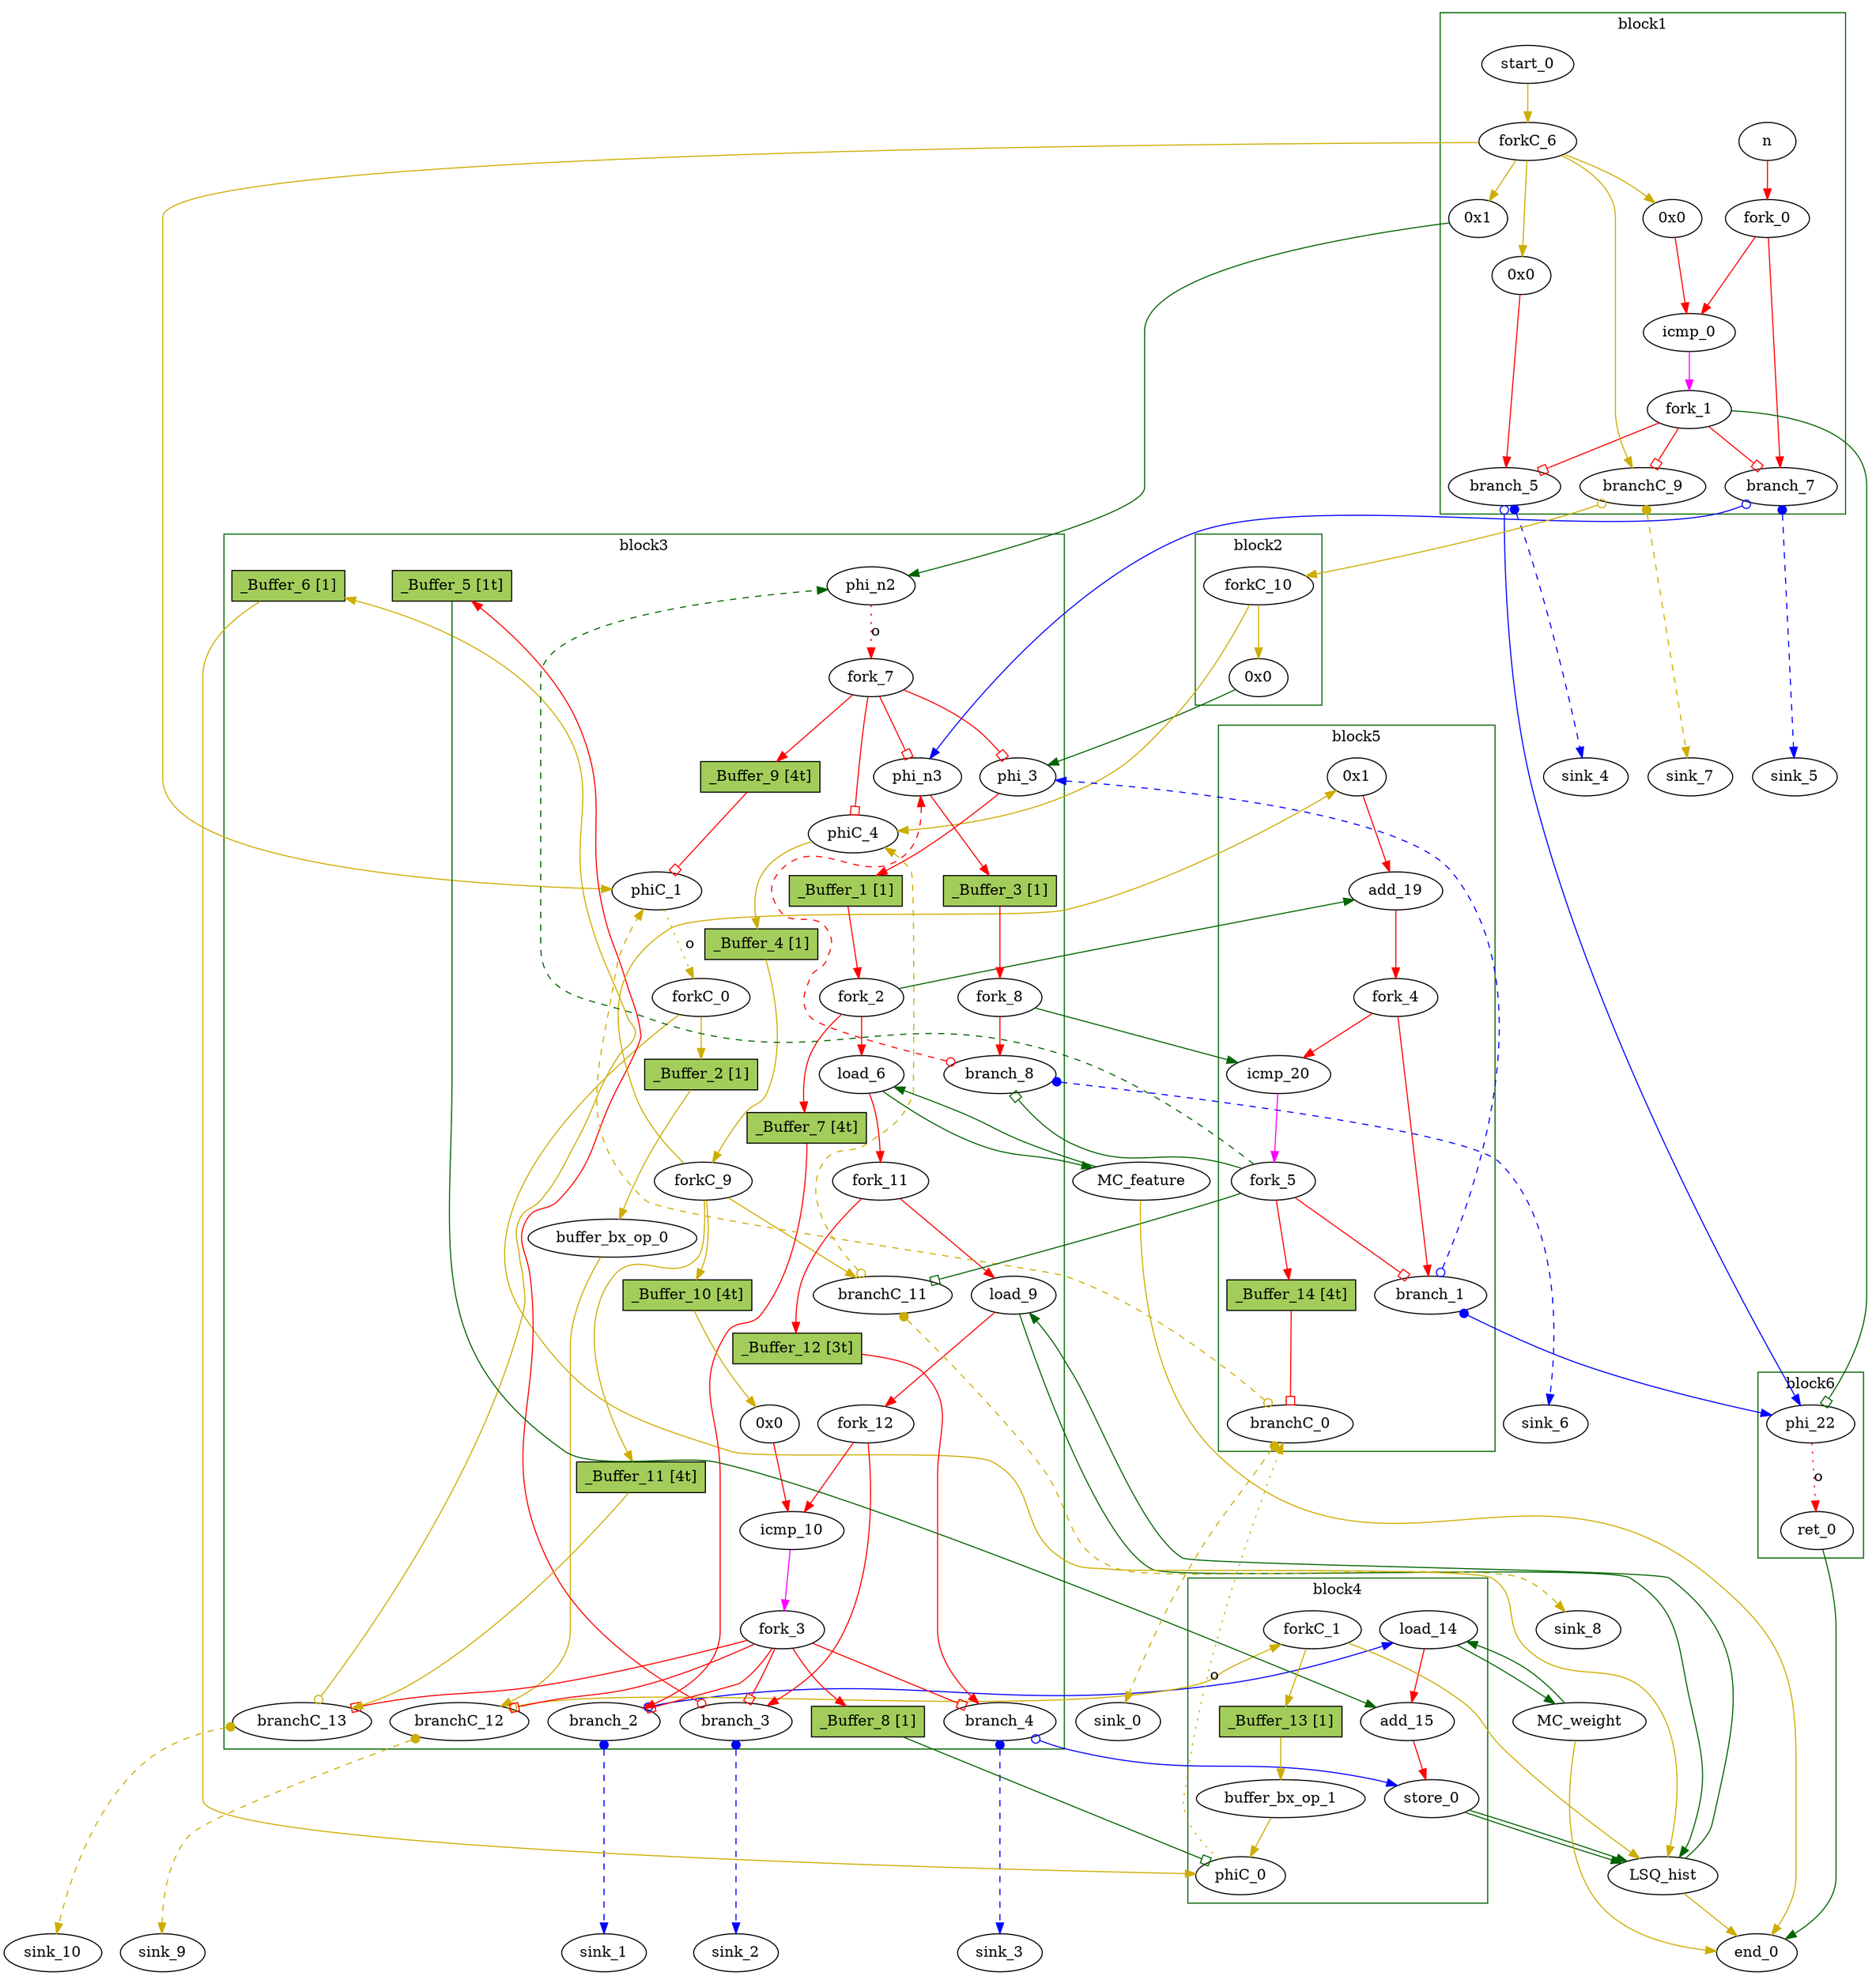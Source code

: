 // Number of blocks: 83
// Number of channels: 136
Digraph G {

  // Blocks
subgraph cluster_1 {
color = "darkgreen"
label = "block1"
  n [type=Entry, in="in1:32", out="out1:32", bbID = 1,  shape=oval];
  cst_0 [type=Constant, in="in1:32", out="out1:32", bbID = 1, value="0x0", label="0x0",  shape=oval];
  icmp_0 [type=Operator, in="in1:32 in2:32", out="out1:1", op = "icmp_sgt_op", delay=1.53, bbID = 1,  shape=oval];
  cst_4 [type=Constant, in="in1:32", out="out1:32", bbID = 1, value="0x0", label="0x0",  shape=oval];
  start_0 [type=Entry, in="in1:0", out="out1:0", bbID = 1,  shape=oval];
  cst_5 [type=Constant, in="in1:32", out="out1:32", bbID = 1, value="0x1", label="0x1",  shape=oval];
  branch_5 [type=Branch, in="in1:32 in2?:1", out="out1+:32 out2-:32", bbID = 1,  shape=oval];
  branch_7 [type=Branch, in="in1:32 in2?:1*i", out="out1+:32 out2-:32", bbID = 1,  shape=oval];
  branchC_9 [type=Branch, in="in1:0 in2?:1*i", out="out1+:0 out2-:0", bbID = 1,  shape=oval];
  fork_0 [type=Fork, in="in1:32", out="out1:32 out2:32", bbID = 1,  shape=oval];
  fork_1 [type=Fork, in="in1:32", out="out1:32 out2:32 out3:32 out4:32", bbID = 1,  shape=oval];
  forkC_6 [type=Fork, in="in1:0", out="out1:0 out2:0 out3:0 out4:0 out5:0", bbID = 1,  shape=oval];
}
subgraph cluster_2 {
color = "darkgreen"
label = "block2"
  cst_1 [type=Constant, in="in1:32", out="out1:32", bbID = 2, value="0x0", label="0x0",  shape=oval];
  forkC_10 [type=Fork, in="in1:0", out="out1:0 out2:0", bbID = 2,  shape=oval];
}
subgraph cluster_3 {
color = "darkgreen"
label = "block3"
  phi_3 [type=Mux, in="in1?:1 in2:32 in3:32", out="out1:32", delay=0.366, bbID = 3,  shape=oval];
  load_6 [type=Operator, in="in1:32 in2:32", out="out1:32 out2:32", op = "mc_load_op", latency=2, bbID = 3, portID = 0, offset = 0, retimingDiff=1,  shape=oval];
  load_9 [type=Operator, in="in1:32 in2:32", out="out1:32 out2:32", op = "lsq_load_op", latency=5, bbID = 3, portID = 0, offset = 0, retimingDiff=2.5,  shape=oval];
  cst_2 [type=Constant, in="in1:32", out="out1:32", bbID = 3, value="0x0", label="0x0", retimingDiff=4.5,  shape=oval];
  icmp_10 [type=Operator, in="in1:32 in2:32", out="out1:1", op = "icmp_sgt_op", delay=1.53, bbID = 3, retimingDiff=4.5,  shape=oval];
  forkC_0 [type=Fork, in="in1:0", out="out1:0 out2:0", bbID = 3, retimingDiff=4,  shape=oval];
  buffer_bx_op_0 [type=Operator, in="in1:0", out="out1:0", op = "buffer_bx_op", latency=1, bbID = 3, retimingDiff=0.5,  shape=oval];
  phiC_1 [type=Mux, in="in1?:1 in2:0 in3:0", out="out1:0", delay=0.166, bbID = 3, retimingDiff=4,  shape=oval];
  phi_n2 [type=Merge, in="in1:32 in2:32*i", out="out1:32", delay=0.366, bbID = 3,  shape=oval];
  phi_n3 [type=Mux, in="in1?:1 in2:32 in3:32", out="out1:32", delay=0.366, bbID = 3,  shape=oval];
  phiC_4 [type=Mux, in="in1?:1 in2:0 in3:0", out="out1:0", delay=0.166, bbID = 3,  shape=oval];
  branch_2 [type=Branch, in="in1:32 in2?:1*i", out="out1+:32 out2-:32", bbID = 3, retimingDiff=4.5,  shape=oval];
  branch_3 [type=Branch, in="in1:32 in2?:1*i", out="out1+:32 out2-:32", bbID = 3, retimingDiff=4.5,  shape=oval];
  branch_4 [type=Branch, in="in1:32 in2?:1*i", out="out1+:32 out2-:32", bbID = 3, retimingDiff=4.5,  shape=oval];
  branch_8 [type=Branch, in="in1:32 in2?:1*i", out="out1+:32 out2-:32", bbID = 3, retimingDiff=1,  shape=oval];
  branchC_11 [type=Branch, in="in1:0 in2?:1*i", out="out1+:0 out2-:0", bbID = 3, retimingDiff=1,  shape=oval];
  branchC_12 [type=Branch, in="in1:0 in2?:1*i", out="out1+:0 out2-:0", bbID = 3, retimingDiff=4.5,  shape=oval];
  branchC_13 [type=Branch, in="in1:0 in2?:1", out="out1+:0 out2-:0", bbID = 3, retimingDiff=4.5,  shape=oval];
  fork_2 [type=Fork, in="in1:32", out="out1:32 out2:32 out3:32", bbID = 3, retimingDiff=1,  shape=oval];
  fork_3 [type=Fork, in="in1:32", out="out1:32 out2:32 out3:32 out4:32 out5:32 out6:32", bbID = 3, retimingDiff=4.5,  shape=oval];
  fork_7 [type=Fork, in="in1:32", out="out1:32 out2:32 out3:32 out4:32", bbID = 3,  shape=oval];
  fork_8 [type=Fork, in="in1:32", out="out1:32 out2:32", bbID = 3, retimingDiff=1,  shape=oval];
  forkC_9 [type=Fork, in="in1:0", out="out1:0 out2:0 out3:0 out4:0", bbID = 3, retimingDiff=1,  shape=oval];
  fork_11 [type=Fork, in="in1:32", out="out1:32 out2:32", bbID = 3, retimingDiff=2,  shape=oval];
  fork_12 [type=Fork, in="in1:32", out="out1:32 out2:32", bbID = 3, retimingDiff=4.5,  shape=oval];
  _Buffer_1 [type=Buffer, in="in1:32", out="out1:32", bbID = 3, slots=1, transparent=false, label="_Buffer_1 [1]",  shape=box, style=filled, fillcolor=darkolivegreen3, height = 0.4];
  _Buffer_2 [type=Buffer, in="in1:0", out="out1:0", bbID = 3, slots=1, transparent=false, label="_Buffer_2 [1]",  shape=box, style=filled, fillcolor=darkolivegreen3, height = 0.4];
  _Buffer_3 [type=Buffer, in="in1:32", out="out1:32", bbID = 3, slots=1, transparent=false, label="_Buffer_3 [1]",  shape=box, style=filled, fillcolor=darkolivegreen3, height = 0.4];
  _Buffer_4 [type=Buffer, in="in1:0", out="out1:0", bbID = 3, slots=1, transparent=false, label="_Buffer_4 [1]",  shape=box, style=filled, fillcolor=darkolivegreen3, height = 0.4];
  _Buffer_5 [type=Buffer, in="in1:32", out="out1:32", bbID = 3, slots=1, transparent=true, label="_Buffer_5 [1t]",  shape=box, style=filled, fillcolor=darkolivegreen3, height = 0.4];
  _Buffer_6 [type=Buffer, in="in1:0", out="out1:0", bbID = 3, slots=1, transparent=false, label="_Buffer_6 [1]",  shape=box, style=filled, fillcolor=darkolivegreen3, height = 0.4];
  _Buffer_7 [type=Buffer, in="in1:32", out="out1:32", bbID = 3, slots=4, transparent=true, label="_Buffer_7 [4t]",  shape=box, style=filled, fillcolor=darkolivegreen3, height = 0.4];
  _Buffer_8 [type=Buffer, in="in1:32", out="out1:32", bbID = 3, slots=1, transparent=false, label="_Buffer_8 [1]",  shape=box, style=filled, fillcolor=darkolivegreen3, height = 0.4];
  _Buffer_9 [type=Buffer, in="in1:32", out="out1:32", bbID = 3, slots=4, transparent=true, label="_Buffer_9 [4t]",  shape=box, style=filled, fillcolor=darkolivegreen3, height = 0.4];
  _Buffer_10 [type=Buffer, in="in1:0", out="out1:0", bbID = 3, slots=4, transparent=true, label="_Buffer_10 [4t]",  shape=box, style=filled, fillcolor=darkolivegreen3, height = 0.4];
  _Buffer_11 [type=Buffer, in="in1:0", out="out1:0", bbID = 3, slots=4, transparent=true, label="_Buffer_11 [4t]",  shape=box, style=filled, fillcolor=darkolivegreen3, height = 0.4];
  _Buffer_12 [type=Buffer, in="in1:32", out="out1:32", bbID = 3, slots=3, transparent=true, label="_Buffer_12 [3t]",  shape=box, style=filled, fillcolor=darkolivegreen3, height = 0.4];
}
subgraph cluster_4 {
color = "darkgreen"
label = "block4"
  load_14 [type=Operator, in="in1:32 in2:32", out="out1:32 out2:32", op = "mc_load_op", latency=2, bbID = 4, portID = 0, offset = 0, retimingDiff=1,  shape=oval];
  add_15 [type=Operator, in="in1:32 in2:32", out="out1:32", op = "add_op", delay=1.693, bbID = 4, retimingDiff=5.5,  shape=oval];
  store_0 [type=Operator, in="in1:32 in2:32", out="out1:32 out2:32", op = "lsq_store_op", bbID = 4, portID = 0, offset = 0,  shape=oval];
  forkC_1 [type=Fork, in="in1:0", out="out1:0 out2:0", bbID = 4, retimingDiff=4.5,  shape=oval];
  buffer_bx_op_1 [type=Operator, in="in1:0", out="out1:0", op = "buffer_bx_op", latency=1, bbID = 4, retimingDiff=0.5,  shape=oval];
  phiC_0 [type=Mux, in="in1?:1*i in2:0 in3:0", out="out1:0", delay=0.166, bbID = 4, retimingDiff=5,  shape=oval];
  _Buffer_13 [type=Buffer, in="in1:0", out="out1:0", bbID = 4, slots=1, transparent=false, label="_Buffer_13 [1]",  shape=box, style=filled, fillcolor=darkolivegreen3, height = 0.4];
}
subgraph cluster_5 {
color = "darkgreen"
label = "block5"
  cst_3 [type=Constant, in="in1:32", out="out1:32", bbID = 5, value="0x1", label="0x1", retimingDiff=1,  shape=oval];
  add_19 [type=Operator, in="in1:32 in2:32", out="out1:32", op = "add_op", delay=1.693, bbID = 5, retimingDiff=1,  shape=oval];
  icmp_20 [type=Operator, in="in1:32 in2:32", out="out1:1", op = "icmp_slt_op", delay=1.53, bbID = 5, retimingDiff=1,  shape=oval];
  branchC_0 [type=Branch, in="in1:0 in2?:1*i", out="out1+:0 out2-:0", bbID = 5, retimingDiff=5,  shape=oval];
  branch_1 [type=Branch, in="in1:32 in2?:1*i", out="out1+:32 out2-:32", bbID = 5, retimingDiff=1,  shape=oval];
  fork_4 [type=Fork, in="in1:32", out="out1:32 out2:32", bbID = 5, retimingDiff=1,  shape=oval];
  fork_5 [type=Fork, in="in1:32", out="out1:32 out2:32 out3:32 out4:32 out5:32", bbID = 5, retimingDiff=1,  shape=oval];
  _Buffer_14 [type=Buffer, in="in1:32", out="out1:32", bbID = 5, slots=4, transparent=true, label="_Buffer_14 [4t]",  shape=box, style=filled, fillcolor=darkolivegreen3, height = 0.4];
}
subgraph cluster_6 {
color = "darkgreen"
label = "block6"
  phi_22 [type=Mux, in="in1?:1 in2:32 in3:32", out="out1:32", delay=0.366, bbID = 6,  shape=oval];
  ret_0 [type=Operator, in="in1:32", out="out1:32", op = "ret_op", bbID = 6,  shape=oval];
}
  LSQ_hist [type=LSQ, in="in1:0*c0 in2:0*c1 in3:32*l0a in4:32*s0a in5:32*s0d", out="out1:32*l0d out2:0*e", bbID = 0, memory = "hist", bbcount = 2, ldcount = 1, stcount = 1, fifoDepth = 16, numLoads = "{1; 0}", numStores = "{0; 1}", loadOffsets = "{{0;0;0;0;0;0;0;0;0;0;0;0;0;0;0;0};{0;0;0;0;0;0;0;0;0;0;0;0;0;0;0;0}}", storeOffsets = "{{0;0;0;0;0;0;0;0;0;0;0;0;0;0;0;0};{0;0;0;0;0;0;0;0;0;0;0;0;0;0;0;0}}", loadPorts = "{{0;0;0;0;0;0;0;0;0;0;0;0;0;0;0;0};{0;0;0;0;0;0;0;0;0;0;0;0;0;0;0;0}}", storePorts = "{{0;0;0;0;0;0;0;0;0;0;0;0;0;0;0;0};{0;0;0;0;0;0;0;0;0;0;0;0;0;0;0;0}}", ];
  MC_feature [type=MC, in="in1:32*l0a", out="out1:32*l0d out2:0*e", bbID = 0, memory = "feature", bbcount = 0, ldcount = 1, stcount = 0, ];
  MC_weight [type=MC, in="in1:32*l0a", out="out1:32*l0d out2:0*e", bbID = 0, memory = "weight", bbcount = 0, ldcount = 1, stcount = 0, ];
  sink_0 [type=Sink, in="in1:0", bbID = 0,  shape=oval];
  sink_1 [type=Sink, in="in1:32", bbID = 0,  shape=oval];
  sink_2 [type=Sink, in="in1:32", bbID = 0,  shape=oval];
  sink_3 [type=Sink, in="in1:32", bbID = 0,  shape=oval];
  sink_4 [type=Sink, in="in1:32", bbID = 0,  shape=oval];
  sink_5 [type=Sink, in="in1:32", bbID = 0,  shape=oval];
  sink_6 [type=Sink, in="in1:32", bbID = 0,  shape=oval];
  sink_7 [type=Sink, in="in1:0", bbID = 0,  shape=oval];
  sink_8 [type=Sink, in="in1:0", bbID = 0,  shape=oval];
  sink_9 [type=Sink, in="in1:0", bbID = 0,  shape=oval];
  sink_10 [type=Sink, in="in1:0", bbID = 0,  shape=oval];
  end_0 [type=Exit, in="in1:0*e in2:0*e in3:0*e in4:32", out="out1:32", bbID = 0,  shape=oval];

  // Channels
  n -> fork_0 [from=out1, to=in1, arrowhead=normal, color=red];
  cst_0 -> icmp_0 [from=out1, to=in2, arrowhead=normal, color=red];
  icmp_0 -> fork_1 [from=out1, to=in1, arrowhead=normal, color=magenta];
  cst_4 -> branch_5 [from=out1, to=in1, arrowhead=normal, color=red];
  start_0 -> forkC_6 [from=out1, to=in1, arrowhead=normal, color=gold3];
  cst_5 -> phi_n2 [from=out1, to=in1, arrowhead=normal, color=darkgreen];
  branch_5 -> phi_22 [from=out2, to=in2, dir=both, arrowtail=odot, arrowhead=normal, color=blue];
  branch_5 -> sink_4 [from=out1, to=in1, dir=both, arrowtail=dot, arrowhead=normal, color=blue, style=dashed, minlen = 3];
  branch_7 -> phi_n3 [from=out2, to=in3, dir=both, arrowtail=odot, arrowhead=normal, color=blue];
  branch_7 -> sink_5 [from=out1, to=in1, dir=both, arrowtail=dot, arrowhead=normal, color=blue, style=dashed, minlen = 3];
  branchC_9 -> forkC_10 [from=out2, to=in1, dir=both, arrowtail=odot, arrowhead=normal, color=gold3];
  branchC_9 -> sink_7 [from=out1, to=in1, dir=both, arrowtail=dot, arrowhead=normal, color=gold3, style=dashed, minlen = 3];
  fork_0 -> icmp_0 [from=out1, to=in1, arrowhead=normal, color=red];
  fork_0 -> branch_7 [from=out2, to=in1, arrowhead=normal, color=red];
  fork_1 -> branch_5 [from=out1, to=in2, arrowhead=obox, color=red];
  fork_1 -> branch_7 [from=out2, to=in2, arrowhead=obox, color=red];
  fork_1 -> branchC_9 [from=out3, to=in2, arrowhead=obox, color=red];
  fork_1 -> phi_22 [from=out4, to=in1, arrowhead=obox, color=darkgreen];
  forkC_6 -> cst_0 [from=out1, to=in1, arrowhead=normal, color=gold3];
  forkC_6 -> cst_4 [from=out3, to=in1, arrowhead=normal, color=gold3];
  forkC_6 -> cst_5 [from=out4, to=in1, arrowhead=normal, color=gold3];
  forkC_6 -> branchC_9 [from=out2, to=in1, arrowhead=normal, color=gold3];
  forkC_6 -> phiC_1 [from=out5, to=in3, arrowhead=normal, color=gold3];
  cst_1 -> phi_3 [from=out1, to=in3, arrowhead=normal, color=darkgreen];
  forkC_10 -> cst_1 [from=out1, to=in1, arrowhead=normal, color=gold3];
  forkC_10 -> phiC_4 [from=out2, to=in3, arrowhead=normal, color=gold3];
  phi_3 -> _Buffer_1 [from=out1, to=in1, arrowhead=normal, color=red];
  load_6 -> fork_11 [from=out1, to=in1, arrowhead=normal, color=red];
  load_6 -> MC_feature [from=out2, to=in1, arrowhead=normal, color=darkgreen];
  load_9 -> fork_12 [from=out1, to=in1, arrowhead=normal, color=red];
  load_9 -> LSQ_hist [from=out2, to=in3, arrowhead=normal, color=darkgreen];
  cst_2 -> icmp_10 [from=out1, to=in2, arrowhead=normal, color=red];
  icmp_10 -> fork_3 [from=out1, to=in1, arrowhead=normal, color=magenta];
  forkC_0 -> _Buffer_2 [from=out1, to=in1, arrowhead=normal, color=gold3];
  forkC_0 -> LSQ_hist [from=out2, to=in1, arrowhead=normal, color=gold3];
  buffer_bx_op_0 -> branchC_12 [from=out1, to=in1, arrowhead=normal, color=gold3];
  phiC_1 -> forkC_0 [from=out1, to=in1, arrowhead=normal, color=gold3, slots=1, style=dotted, label="o", transparent=true];
  phi_n2 -> fork_7 [from=out1, to=in1, arrowhead=normal, color=red, slots=1, style=dotted, label="o", transparent=true];
  phi_n3 -> _Buffer_3 [from=out1, to=in1, arrowhead=normal, color=red];
  phiC_4 -> _Buffer_4 [from=out1, to=in1, arrowhead=normal, color=gold3];
  branch_2 -> load_14 [from=out2, to=in2, dir=both, arrowtail=odot, arrowhead=normal, color=blue];
  branch_2 -> sink_1 [from=out1, to=in1, dir=both, arrowtail=dot, arrowhead=normal, color=blue, style=dashed, minlen = 3];
  branch_3 -> _Buffer_5 [from=out2, to=in1, dir=both, arrowtail=odot, arrowhead=normal, color=red, constraint=false];
  branch_3 -> sink_2 [from=out1, to=in1, dir=both, arrowtail=dot, arrowhead=normal, color=blue, style=dashed, minlen = 3];
  branch_4 -> store_0 [from=out2, to=in2, dir=both, arrowtail=odot, arrowhead=normal, color=blue];
  branch_4 -> sink_3 [from=out1, to=in1, dir=both, arrowtail=dot, arrowhead=normal, color=blue, style=dashed, minlen = 3];
  branch_8 -> phi_n3 [from=out2, to=in2, dir=both, arrowtail=odot, arrowhead=normal, color=red, constraint=false, style=dashed, minlen = 3];
  branch_8 -> sink_6 [from=out1, to=in1, dir=both, arrowtail=dot, arrowhead=normal, color=blue, style=dashed, minlen = 3];
  branchC_11 -> phiC_4 [from=out2, to=in2, dir=both, arrowtail=odot, arrowhead=normal, color=gold3, constraint=false, style=dashed, minlen = 3];
  branchC_11 -> sink_8 [from=out1, to=in1, dir=both, arrowtail=dot, arrowhead=normal, color=gold3, style=dashed, minlen = 3];
  branchC_12 -> forkC_1 [from=out2, to=in1, dir=both, arrowtail=odot, arrowhead=normal, color=gold3];
  branchC_12 -> sink_9 [from=out1, to=in1, dir=both, arrowtail=dot, arrowhead=normal, color=gold3, style=dashed, minlen = 3];
  branchC_13 -> _Buffer_6 [from=out2, to=in1, dir=both, arrowtail=odot, arrowhead=normal, color=gold3, constraint=false];
  branchC_13 -> sink_10 [from=out1, to=in1, dir=both, arrowtail=dot, arrowhead=normal, color=gold3, style=dashed, minlen = 3];
  fork_2 -> load_6 [from=out2, to=in2, arrowhead=normal, color=red];
  fork_2 -> _Buffer_7 [from=out3, to=in1, arrowhead=normal, color=red];
  fork_2 -> add_19 [from=out1, to=in1, arrowhead=normal, color=darkgreen];
  fork_3 -> branch_2 [from=out2, to=in2, arrowhead=obox, color=red];
  fork_3 -> branch_3 [from=out3, to=in2, arrowhead=obox, color=red];
  fork_3 -> branch_4 [from=out4, to=in2, arrowhead=obox, color=red];
  fork_3 -> branchC_12 [from=out5, to=in2, arrowhead=obox, color=red];
  fork_3 -> branchC_13 [from=out6, to=in2, arrowhead=obox, color=red];
  fork_3 -> _Buffer_8 [from=out1, to=in1, arrowhead=normal, color=red];
  fork_7 -> phi_3 [from=out2, to=in1, arrowhead=obox, color=red];
  fork_7 -> _Buffer_9 [from=out1, to=in1, arrowhead=normal, color=red];
  fork_7 -> phi_n3 [from=out3, to=in1, arrowhead=obox, color=red];
  fork_7 -> phiC_4 [from=out4, to=in1, arrowhead=obox, color=red];
  fork_8 -> branch_8 [from=out2, to=in1, arrowhead=normal, color=red];
  fork_8 -> icmp_20 [from=out1, to=in2, arrowhead=normal, color=darkgreen];
  forkC_9 -> _Buffer_10 [from=out1, to=in1, arrowhead=normal, color=gold3];
  forkC_9 -> branchC_11 [from=out2, to=in1, arrowhead=normal, color=gold3];
  forkC_9 -> _Buffer_11 [from=out4, to=in1, arrowhead=normal, color=gold3];
  forkC_9 -> cst_3 [from=out3, to=in1, arrowhead=normal, color=gold3];
  fork_11 -> load_9 [from=out1, to=in2, arrowhead=normal, color=red];
  fork_11 -> _Buffer_12 [from=out2, to=in1, arrowhead=normal, color=red];
  fork_12 -> icmp_10 [from=out1, to=in1, arrowhead=normal, color=red];
  fork_12 -> branch_3 [from=out2, to=in1, arrowhead=normal, color=red];
  load_14 -> add_15 [from=out1, to=in2, arrowhead=normal, color=red];
  load_14 -> MC_weight [from=out2, to=in1, arrowhead=normal, color=darkgreen];
  add_15 -> store_0 [from=out1, to=in1, arrowhead=normal, color=red];
  store_0 -> LSQ_hist [from=out2, to=in4, arrowhead=normal, color=darkgreen];
  store_0 -> LSQ_hist [from=out1, to=in5, arrowhead=normal, color=darkgreen];
  forkC_1 -> _Buffer_13 [from=out1, to=in1, arrowhead=normal, color=gold3];
  forkC_1 -> LSQ_hist [from=out2, to=in2, arrowhead=normal, color=gold3];
  buffer_bx_op_1 -> phiC_0 [from=out1, to=in2, arrowhead=normal, color=gold3];
  phiC_0 -> branchC_0 [from=out1, to=in1, arrowhead=normal, color=gold3, slots=1, style=dotted, label="o", transparent=true];
  cst_3 -> add_19 [from=out1, to=in2, arrowhead=normal, color=red];
  add_19 -> fork_4 [from=out1, to=in1, arrowhead=normal, color=red];
  icmp_20 -> fork_5 [from=out1, to=in1, arrowhead=normal, color=magenta];
  branchC_0 -> phiC_1 [from=out2, to=in2, dir=both, arrowtail=odot, arrowhead=normal, color=gold3, style=dashed, minlen = 3];
  branchC_0 -> sink_0 [from=out1, to=in1, dir=both, arrowtail=dot, arrowhead=normal, color=gold3, style=dashed, minlen = 3];
  branch_1 -> phi_3 [from=out2, to=in2, dir=both, arrowtail=odot, arrowhead=normal, color=blue, style=dashed, minlen = 3];
  branch_1 -> phi_22 [from=out1, to=in3, dir=both, arrowtail=dot, arrowhead=normal, color=blue];
  fork_4 -> icmp_20 [from=out1, to=in1, arrowhead=normal, color=red];
  fork_4 -> branch_1 [from=out2, to=in1, arrowhead=normal, color=red];
  fork_5 -> phi_n2 [from=out2, to=in2, arrowhead=normal, color=darkgreen, style=dashed, minlen = 3];
  fork_5 -> branch_8 [from=out4, to=in2, arrowhead=obox, color=darkgreen];
  fork_5 -> branchC_11 [from=out5, to=in2, arrowhead=obox, color=darkgreen];
  fork_5 -> _Buffer_14 [from=out1, to=in1, arrowhead=normal, color=red];
  fork_5 -> branch_1 [from=out3, to=in2, arrowhead=obox, color=red];
  phi_22 -> ret_0 [from=out1, to=in1, arrowhead=normal, color=red, slots=1, style=dotted, label="o", transparent=true];
  ret_0 -> end_0 [from=out1, to=in4, arrowhead=normal, color=darkgreen];
  LSQ_hist -> load_9 [from=out1, to=in1, arrowhead=normal, color=darkgreen];
  LSQ_hist -> end_0 [from=out2, to=in1, arrowhead=normal, color=gold3];
  MC_feature -> load_6 [from=out1, to=in1, arrowhead=normal, color=darkgreen];
  MC_feature -> end_0 [from=out2, to=in2, arrowhead=normal, color=gold3];
  MC_weight -> load_14 [from=out1, to=in1, arrowhead=normal, color=darkgreen];
  MC_weight -> end_0 [from=out2, to=in3, arrowhead=normal, color=gold3];
  _Buffer_1 -> fork_2 [from=out1, to=in1, arrowhead=normal, color=red];
  _Buffer_2 -> buffer_bx_op_0 [from=out1, to=in1, arrowhead=normal, color=gold3];
  _Buffer_3 -> fork_8 [from=out1, to=in1, arrowhead=normal, color=red];
  _Buffer_4 -> forkC_9 [from=out1, to=in1, arrowhead=normal, color=gold3];
  _Buffer_5 -> add_15 [from=out1, to=in1, arrowhead=normal, color=darkgreen];
  _Buffer_6 -> phiC_0 [from=out1, to=in3, arrowhead=normal, color=gold3];
  _Buffer_7 -> branch_2 [from=out1, to=in1, arrowhead=normal, color=red];
  _Buffer_8 -> phiC_0 [from=out1, to=in1, arrowhead=obox, color=darkgreen];
  _Buffer_9 -> phiC_1 [from=out1, to=in1, arrowhead=obox, color=red];
  _Buffer_10 -> cst_2 [from=out1, to=in1, arrowhead=normal, color=gold3];
  _Buffer_11 -> branchC_13 [from=out1, to=in1, arrowhead=normal, color=gold3];
  _Buffer_12 -> branch_4 [from=out1, to=in1, arrowhead=normal, color=red];
  _Buffer_13 -> buffer_bx_op_1 [from=out1, to=in1, arrowhead=normal, color=gold3];
  _Buffer_14 -> branchC_0 [from=out1, to=in2, arrowhead=obox, color=red];
}
